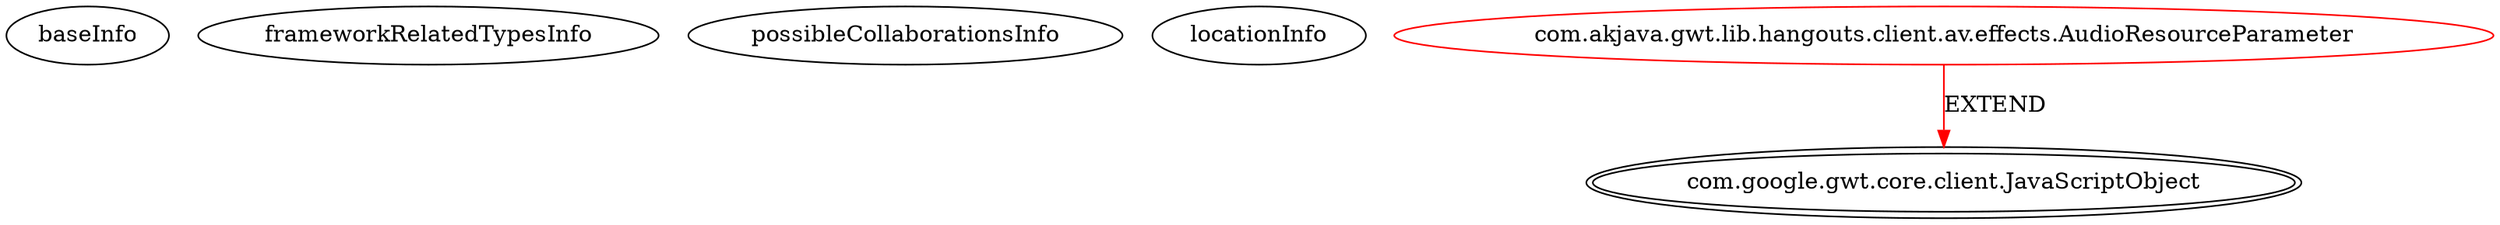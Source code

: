 digraph {
baseInfo[graphId=592,category="extension_graph",isAnonymous=false,possibleRelation=false]
frameworkRelatedTypesInfo[0="com.google.gwt.core.client.JavaScriptObject"]
possibleCollaborationsInfo[]
locationInfo[projectName="akjava-GWT-Hangouts",filePath="/akjava-GWT-Hangouts/GWT-Hangouts-master/src/com/akjava/gwt/lib/hangouts/client/av/effects/AudioResourceParameter.java",contextSignature="AudioResourceParameter",graphId="592"]
0[label="com.akjava.gwt.lib.hangouts.client.av.effects.AudioResourceParameter",vertexType="ROOT_CLIENT_CLASS_DECLARATION",isFrameworkType=false,color=red]
1[label="com.google.gwt.core.client.JavaScriptObject",vertexType="FRAMEWORK_CLASS_TYPE",isFrameworkType=true,peripheries=2]
0->1[label="EXTEND",color=red]
}
